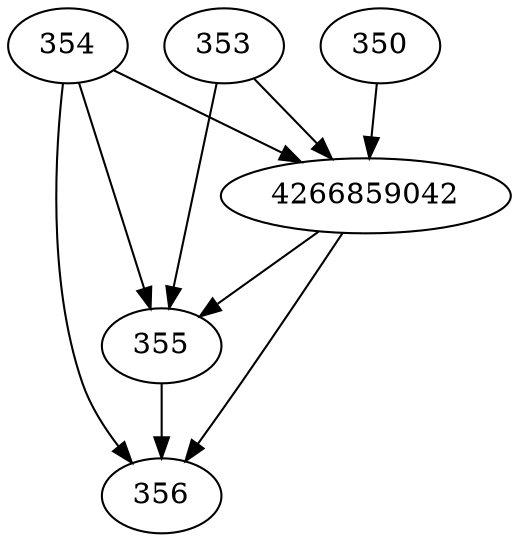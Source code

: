 strict digraph  {
353;
354;
355;
356;
4266859042;
350;
353 -> 4266859042;
353 -> 355;
354 -> 4266859042;
354 -> 356;
354 -> 355;
355 -> 356;
4266859042 -> 355;
4266859042 -> 356;
350 -> 4266859042;
}
